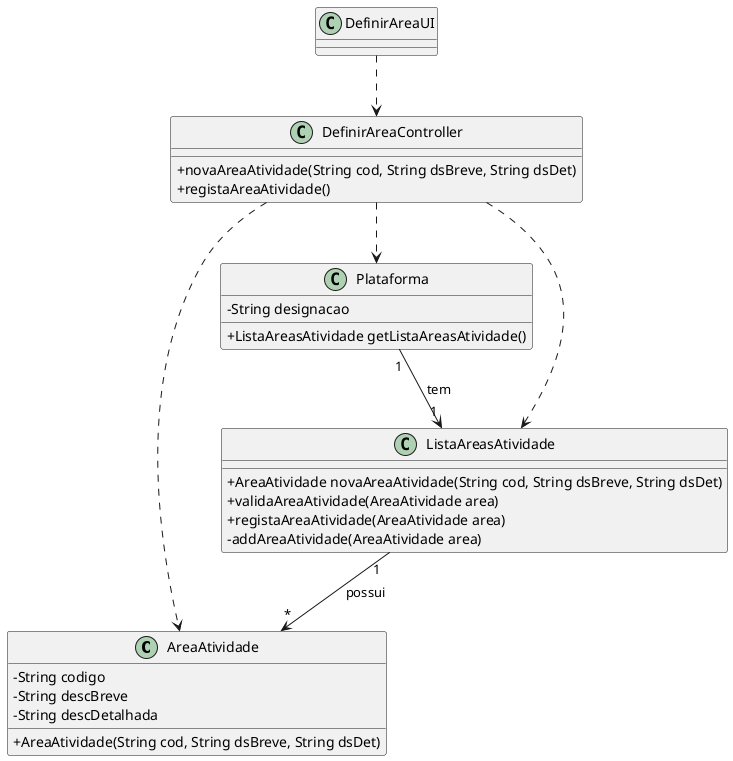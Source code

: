 @startuml
skinparam classAttributeIconSize 0
class AreaAtividade {
  -String codigo
  -String descBreve
  -String descDetalhada
  +AreaAtividade(String cod, String dsBreve, String dsDet)
}

class Plataforma {
  -String designacao
  
  +ListaAreasAtividade getListaAreasAtividade()
}

class ListaAreasAtividade {
  +AreaAtividade novaAreaAtividade(String cod, String dsBreve, String dsDet)
  +validaAreaAtividade(AreaAtividade area)
  +registaAreaAtividade(AreaAtividade area)
  -addAreaAtividade(AreaAtividade area)
}

class DefinirAreaController {
  +novaAreaAtividade(String cod, String dsBreve, String dsDet)
  +registaAreaAtividade()
}

class DefinirAreaUI {
  
}

DefinirAreaUI ..> DefinirAreaController
DefinirAreaController ..> Plataforma
DefinirAreaController ..> ListaAreasAtividade
DefinirAreaController ..> AreaAtividade

Plataforma "1" --> "1" ListaAreasAtividade : tem
ListaAreasAtividade "1" --> "*" AreaAtividade : possui


@enduml
